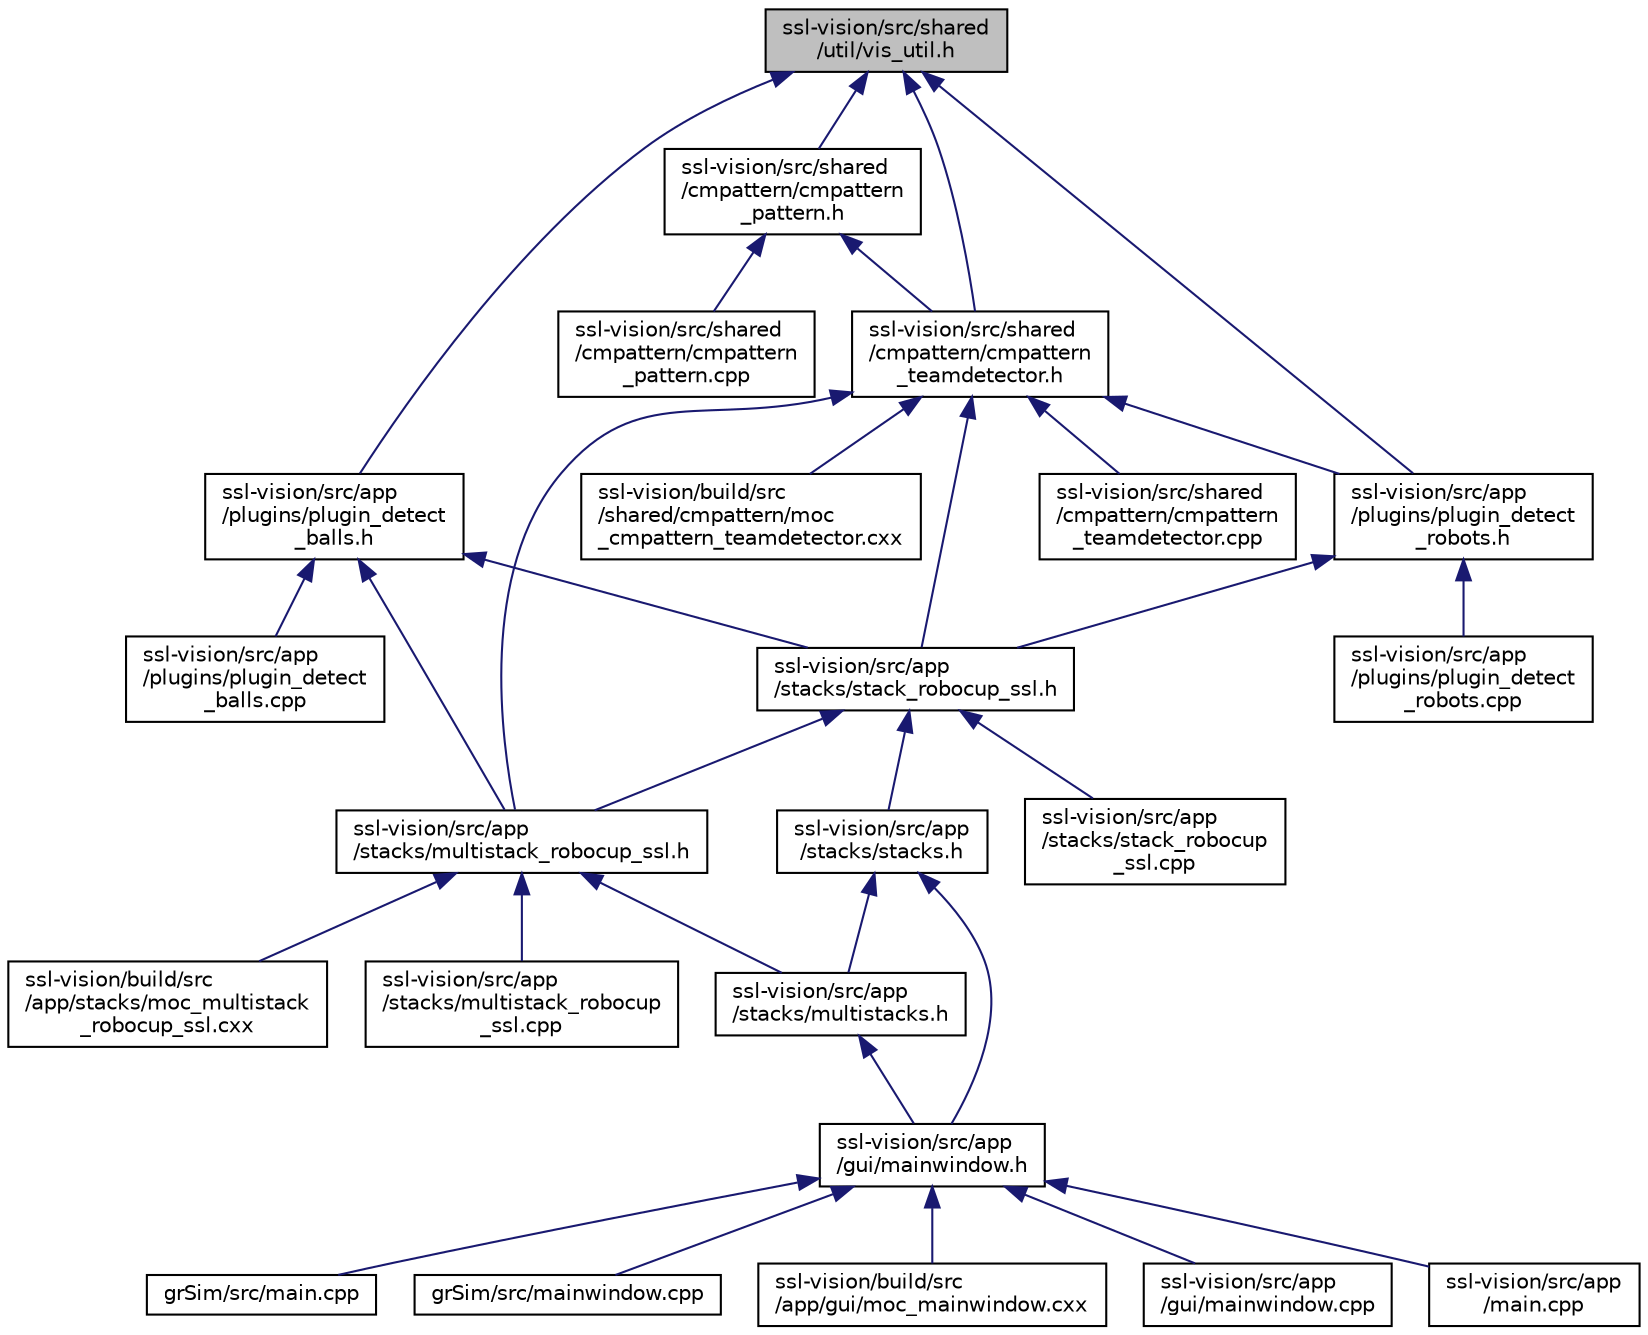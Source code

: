 digraph "ssl-vision/src/shared/util/vis_util.h"
{
 // INTERACTIVE_SVG=YES
  edge [fontname="Helvetica",fontsize="10",labelfontname="Helvetica",labelfontsize="10"];
  node [fontname="Helvetica",fontsize="10",shape=record];
  Node1 [label="ssl-vision/src/shared\l/util/vis_util.h",height=0.2,width=0.4,color="black", fillcolor="grey75", style="filled", fontcolor="black"];
  Node1 -> Node2 [dir="back",color="midnightblue",fontsize="10",style="solid",fontname="Helvetica"];
  Node2 [label="ssl-vision/src/shared\l/cmpattern/cmpattern\l_pattern.h",height=0.2,width=0.4,color="black", fillcolor="white", style="filled",URL="$de/dec/cmpattern__pattern_8h.html",tooltip="C++ Interface: pattern. "];
  Node2 -> Node3 [dir="back",color="midnightblue",fontsize="10",style="solid",fontname="Helvetica"];
  Node3 [label="ssl-vision/src/shared\l/cmpattern/cmpattern\l_teamdetector.h",height=0.2,width=0.4,color="black", fillcolor="white", style="filled",URL="$dc/d90/cmpattern__teamdetector_8h.html",tooltip="C++ Interface: teamdetector. "];
  Node3 -> Node4 [dir="back",color="midnightblue",fontsize="10",style="solid",fontname="Helvetica"];
  Node4 [label="ssl-vision/src/app\l/stacks/stack_robocup_ssl.h",height=0.2,width=0.4,color="black", fillcolor="white", style="filled",URL="$d1/d92/stack__robocup__ssl_8h.html",tooltip="C++ Interface: stack_robocup_ssl. "];
  Node4 -> Node5 [dir="back",color="midnightblue",fontsize="10",style="solid",fontname="Helvetica"];
  Node5 [label="ssl-vision/src/app\l/stacks/multistack_robocup_ssl.h",height=0.2,width=0.4,color="black", fillcolor="white", style="filled",URL="$db/dc2/multistack__robocup__ssl_8h.html",tooltip="C++ Interface: multistack_robocup_ssl. "];
  Node5 -> Node6 [dir="back",color="midnightblue",fontsize="10",style="solid",fontname="Helvetica"];
  Node6 [label="ssl-vision/build/src\l/app/stacks/moc_multistack\l_robocup_ssl.cxx",height=0.2,width=0.4,color="black", fillcolor="white", style="filled",URL="$dc/de2/moc__multistack__robocup__ssl_8cxx.html"];
  Node5 -> Node7 [dir="back",color="midnightblue",fontsize="10",style="solid",fontname="Helvetica"];
  Node7 [label="ssl-vision/src/app\l/stacks/multistack_robocup\l_ssl.cpp",height=0.2,width=0.4,color="black", fillcolor="white", style="filled",URL="$da/d4e/multistack__robocup__ssl_8cpp.html",tooltip="C++ Implementation: multistack_robocup_ssl. "];
  Node5 -> Node8 [dir="back",color="midnightblue",fontsize="10",style="solid",fontname="Helvetica"];
  Node8 [label="ssl-vision/src/app\l/stacks/multistacks.h",height=0.2,width=0.4,color="black", fillcolor="white", style="filled",URL="$d9/de7/multistacks_8h.html",tooltip="A collection of useful MultiVisionStacks. "];
  Node8 -> Node9 [dir="back",color="midnightblue",fontsize="10",style="solid",fontname="Helvetica"];
  Node9 [label="ssl-vision/src/app\l/gui/mainwindow.h",height=0.2,width=0.4,color="black", fillcolor="white", style="filled",URL="$d7/d16/ssl-vision_2src_2app_2gui_2mainwindow_8h.html"];
  Node9 -> Node10 [dir="back",color="midnightblue",fontsize="10",style="solid",fontname="Helvetica"];
  Node10 [label="grSim/src/main.cpp",height=0.2,width=0.4,color="black", fillcolor="white", style="filled",URL="$dd/d3a/gr_sim_2src_2main_8cpp.html"];
  Node9 -> Node11 [dir="back",color="midnightblue",fontsize="10",style="solid",fontname="Helvetica"];
  Node11 [label="grSim/src/mainwindow.cpp",height=0.2,width=0.4,color="black", fillcolor="white", style="filled",URL="$dc/d66/gr_sim_2src_2mainwindow_8cpp.html"];
  Node9 -> Node12 [dir="back",color="midnightblue",fontsize="10",style="solid",fontname="Helvetica"];
  Node12 [label="ssl-vision/build/src\l/app/gui/moc_mainwindow.cxx",height=0.2,width=0.4,color="black", fillcolor="white", style="filled",URL="$d3/dd5/moc__mainwindow_8cxx.html"];
  Node9 -> Node13 [dir="back",color="midnightblue",fontsize="10",style="solid",fontname="Helvetica"];
  Node13 [label="ssl-vision/src/app\l/gui/mainwindow.cpp",height=0.2,width=0.4,color="black", fillcolor="white", style="filled",URL="$dc/ded/ssl-vision_2src_2app_2gui_2mainwindow_8cpp.html"];
  Node9 -> Node14 [dir="back",color="midnightblue",fontsize="10",style="solid",fontname="Helvetica"];
  Node14 [label="ssl-vision/src/app\l/main.cpp",height=0.2,width=0.4,color="black", fillcolor="white", style="filled",URL="$d8/d32/ssl-vision_2src_2app_2main_8cpp.html"];
  Node4 -> Node15 [dir="back",color="midnightblue",fontsize="10",style="solid",fontname="Helvetica"];
  Node15 [label="ssl-vision/src/app\l/stacks/stacks.h",height=0.2,width=0.4,color="black", fillcolor="white", style="filled",URL="$dc/d3f/stacks_8h.html",tooltip="A collection of single-camera vision stacks. "];
  Node15 -> Node9 [dir="back",color="midnightblue",fontsize="10",style="solid",fontname="Helvetica"];
  Node15 -> Node8 [dir="back",color="midnightblue",fontsize="10",style="solid",fontname="Helvetica"];
  Node4 -> Node16 [dir="back",color="midnightblue",fontsize="10",style="solid",fontname="Helvetica"];
  Node16 [label="ssl-vision/src/app\l/stacks/stack_robocup\l_ssl.cpp",height=0.2,width=0.4,color="black", fillcolor="white", style="filled",URL="$dd/d8b/stack__robocup__ssl_8cpp.html",tooltip="C++ Implementation: stack_robocup_ssl. "];
  Node3 -> Node5 [dir="back",color="midnightblue",fontsize="10",style="solid",fontname="Helvetica"];
  Node3 -> Node17 [dir="back",color="midnightblue",fontsize="10",style="solid",fontname="Helvetica"];
  Node17 [label="ssl-vision/build/src\l/shared/cmpattern/moc\l_cmpattern_teamdetector.cxx",height=0.2,width=0.4,color="black", fillcolor="white", style="filled",URL="$dd/dc8/moc__cmpattern__teamdetector_8cxx.html"];
  Node3 -> Node18 [dir="back",color="midnightblue",fontsize="10",style="solid",fontname="Helvetica"];
  Node18 [label="ssl-vision/src/app\l/plugins/plugin_detect\l_robots.h",height=0.2,width=0.4,color="black", fillcolor="white", style="filled",URL="$d6/d37/plugin__detect__robots_8h.html",tooltip="C++ Interface: plugin_detect_robots. "];
  Node18 -> Node4 [dir="back",color="midnightblue",fontsize="10",style="solid",fontname="Helvetica"];
  Node18 -> Node19 [dir="back",color="midnightblue",fontsize="10",style="solid",fontname="Helvetica"];
  Node19 [label="ssl-vision/src/app\l/plugins/plugin_detect\l_robots.cpp",height=0.2,width=0.4,color="black", fillcolor="white", style="filled",URL="$dc/d1c/plugin__detect__robots_8cpp.html",tooltip="C++ Implementation: plugin_detect_robots. "];
  Node3 -> Node20 [dir="back",color="midnightblue",fontsize="10",style="solid",fontname="Helvetica"];
  Node20 [label="ssl-vision/src/shared\l/cmpattern/cmpattern\l_teamdetector.cpp",height=0.2,width=0.4,color="black", fillcolor="white", style="filled",URL="$db/d5a/cmpattern__teamdetector_8cpp.html",tooltip="C++ Implementation: teamdetector. "];
  Node2 -> Node21 [dir="back",color="midnightblue",fontsize="10",style="solid",fontname="Helvetica"];
  Node21 [label="ssl-vision/src/shared\l/cmpattern/cmpattern\l_pattern.cpp",height=0.2,width=0.4,color="black", fillcolor="white", style="filled",URL="$d4/d5b/cmpattern__pattern_8cpp.html",tooltip="C++ Implementation: pattern. "];
  Node1 -> Node3 [dir="back",color="midnightblue",fontsize="10",style="solid",fontname="Helvetica"];
  Node1 -> Node22 [dir="back",color="midnightblue",fontsize="10",style="solid",fontname="Helvetica"];
  Node22 [label="ssl-vision/src/app\l/plugins/plugin_detect\l_balls.h",height=0.2,width=0.4,color="black", fillcolor="white", style="filled",URL="$d6/d39/plugin__detect__balls_8h.html",tooltip="C++ Interface: plugin_detect_balls. "];
  Node22 -> Node4 [dir="back",color="midnightblue",fontsize="10",style="solid",fontname="Helvetica"];
  Node22 -> Node5 [dir="back",color="midnightblue",fontsize="10",style="solid",fontname="Helvetica"];
  Node22 -> Node23 [dir="back",color="midnightblue",fontsize="10",style="solid",fontname="Helvetica"];
  Node23 [label="ssl-vision/src/app\l/plugins/plugin_detect\l_balls.cpp",height=0.2,width=0.4,color="black", fillcolor="white", style="filled",URL="$df/df8/plugin__detect__balls_8cpp.html",tooltip="C++ Implementation: plugin_detect_balls. "];
  Node1 -> Node18 [dir="back",color="midnightblue",fontsize="10",style="solid",fontname="Helvetica"];
}
